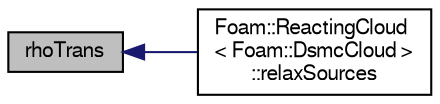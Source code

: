 digraph "rhoTrans"
{
  bgcolor="transparent";
  edge [fontname="FreeSans",fontsize="10",labelfontname="FreeSans",labelfontsize="10"];
  node [fontname="FreeSans",fontsize="10",shape=record];
  rankdir="LR";
  Node37 [label="rhoTrans",height=0.2,width=0.4,color="black", fillcolor="grey75", style="filled", fontcolor="black"];
  Node37 -> Node38 [dir="back",color="midnightblue",fontsize="10",style="solid",fontname="FreeSans"];
  Node38 [label="Foam::ReactingCloud\l\< Foam::DsmcCloud \>\l::relaxSources",height=0.2,width=0.4,color="black",URL="$a23814.html#aad77979b03617aa35ab14baf646a795b",tooltip="Apply relaxation to (steady state) cloud sources. "];
}
